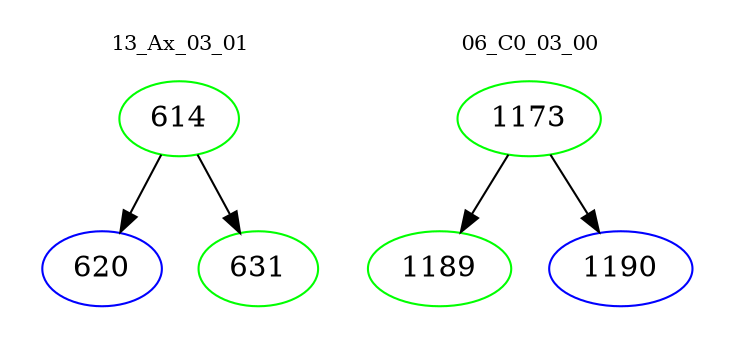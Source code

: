 digraph{
subgraph cluster_0 {
color = white
label = "13_Ax_03_01";
fontsize=10;
T0_614 [label="614", color="green"]
T0_614 -> T0_620 [color="black"]
T0_620 [label="620", color="blue"]
T0_614 -> T0_631 [color="black"]
T0_631 [label="631", color="green"]
}
subgraph cluster_1 {
color = white
label = "06_C0_03_00";
fontsize=10;
T1_1173 [label="1173", color="green"]
T1_1173 -> T1_1189 [color="black"]
T1_1189 [label="1189", color="green"]
T1_1173 -> T1_1190 [color="black"]
T1_1190 [label="1190", color="blue"]
}
}
